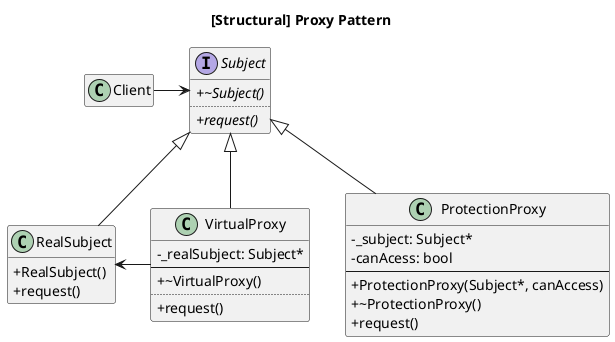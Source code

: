 ﻿@startuml
skinparam classAttributeIconSize 0

title [Structural] Proxy Pattern

interface Subject {
    + {abstract} ~Subject()
    ..
    + {abstract} request()
}
class RealSubject {
    + RealSubject()
    + request()
}
class VirtualProxy {
    - _realSubject: Subject*
    --
    + ~VirtualProxy()
    ..
    + request()
}
class ProtectionProxy {
    - _subject: Subject*
    - canAcess: bool
    --
    + ProtectionProxy(Subject*, canAccess)
    + ~ProtectionProxy()
    + request()
}

Client -> Subject
Subject <|-- RealSubject
Subject <|-- VirtualProxy
RealSubject <- VirtualProxy
Subject <|-- ProtectionProxy

hide empty members

@enduml